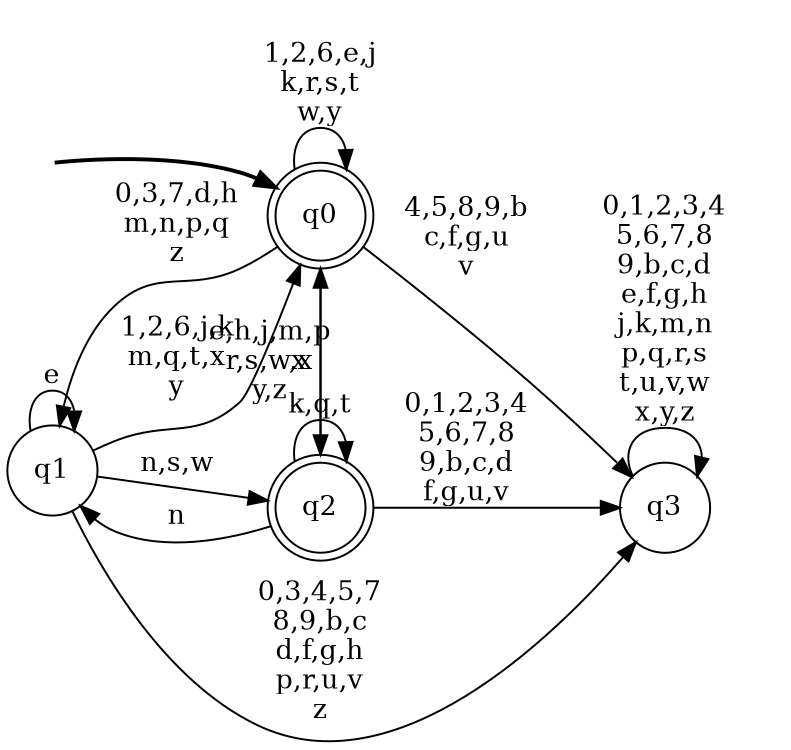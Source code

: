 digraph BlueStar {
__start0 [style = invis, shape = none, label = "", width = 0, height = 0];

rankdir=LR;
size="8,5";

s0 [style="rounded,filled", color="black", fillcolor="white" shape="doublecircle", label="q0"];
s1 [style="filled", color="black", fillcolor="white" shape="circle", label="q1"];
s2 [style="rounded,filled", color="black", fillcolor="white" shape="doublecircle", label="q2"];
s3 [style="filled", color="black", fillcolor="white" shape="circle", label="q3"];
subgraph cluster_main { 
	graph [pad=".75", ranksep="0.15", nodesep="0.15"];
	 style=invis; 
	__start0 -> s0 [penwidth=2];
}
s0 -> s0 [label="1,2,6,e,j\nk,r,s,t\nw,y"];
s0 -> s1 [label="0,3,7,d,h\nm,n,p,q\nz"];
s0 -> s2 [label="x"];
s0 -> s3 [label="4,5,8,9,b\nc,f,g,u\nv"];
s1 -> s0 [label="1,2,6,j,k\nm,q,t,x\ny"];
s1 -> s1 [label="e"];
s1 -> s2 [label="n,s,w"];
s1 -> s3 [label="0,3,4,5,7\n8,9,b,c\nd,f,g,h\np,r,u,v\nz"];
s2 -> s0 [label="e,h,j,m,p\nr,s,w,x\ny,z"];
s2 -> s1 [label="n"];
s2 -> s2 [label="k,q,t"];
s2 -> s3 [label="0,1,2,3,4\n5,6,7,8\n9,b,c,d\nf,g,u,v"];
s3 -> s3 [label="0,1,2,3,4\n5,6,7,8\n9,b,c,d\ne,f,g,h\nj,k,m,n\np,q,r,s\nt,u,v,w\nx,y,z"];

}
